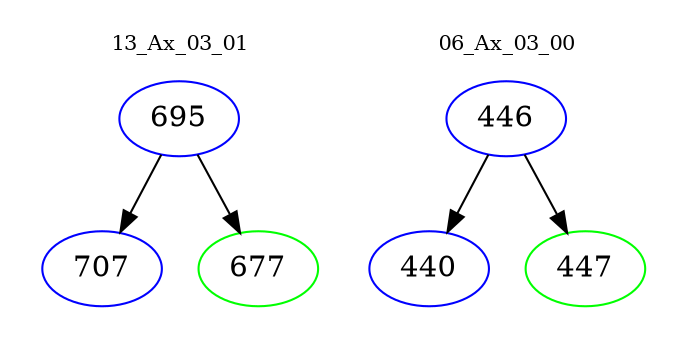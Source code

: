 digraph{
subgraph cluster_0 {
color = white
label = "13_Ax_03_01";
fontsize=10;
T0_695 [label="695", color="blue"]
T0_695 -> T0_707 [color="black"]
T0_707 [label="707", color="blue"]
T0_695 -> T0_677 [color="black"]
T0_677 [label="677", color="green"]
}
subgraph cluster_1 {
color = white
label = "06_Ax_03_00";
fontsize=10;
T1_446 [label="446", color="blue"]
T1_446 -> T1_440 [color="black"]
T1_440 [label="440", color="blue"]
T1_446 -> T1_447 [color="black"]
T1_447 [label="447", color="green"]
}
}
